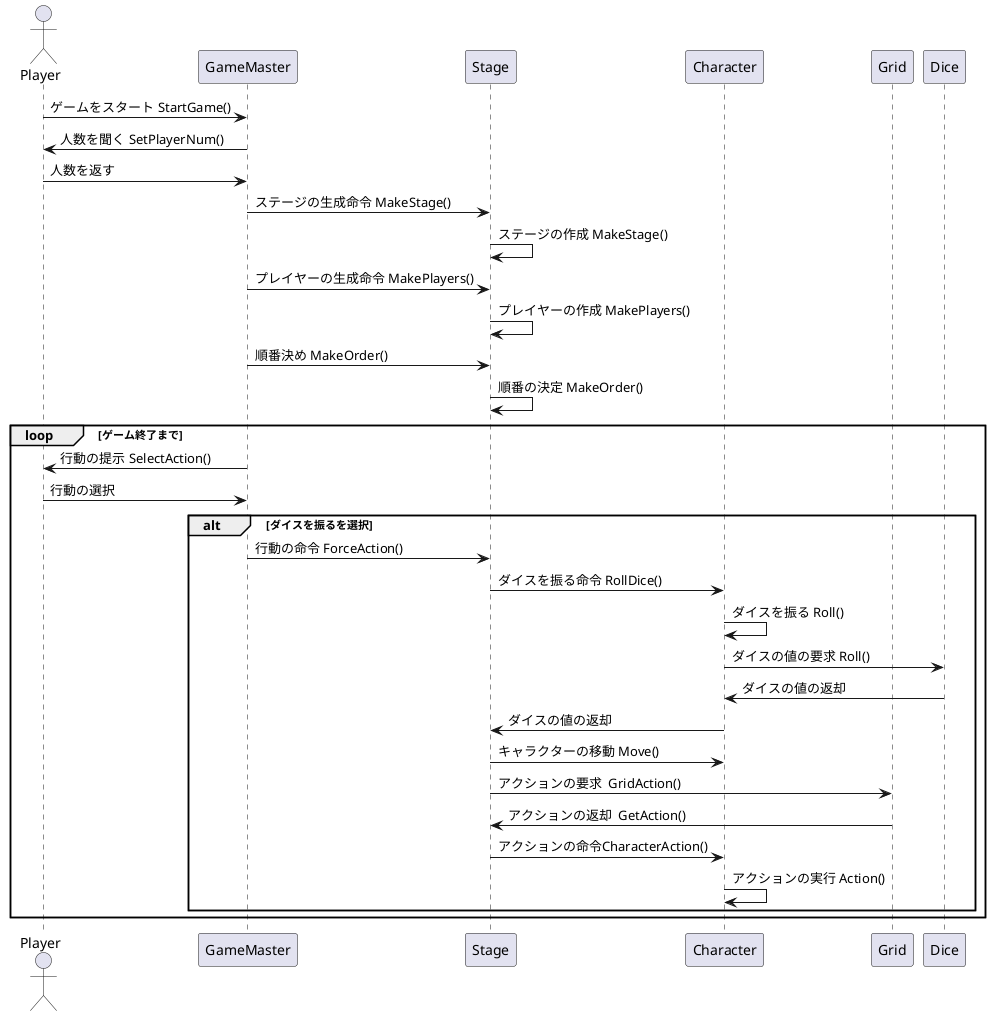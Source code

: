 ﻿@startuml
actor Player
participant GameMaster
participant Stage
participant Character
participant Grid
participant Dice

Player -> GameMaster : ゲームをスタート StartGame()
GameMaster -> Player : 人数を聞く SetPlayerNum()
Player -> GameMaster : 人数を返す
GameMaster -> Stage : ステージの生成命令 MakeStage()
Stage -> Stage : ステージの作成 MakeStage()
GameMaster -> Stage : プレイヤーの生成命令 MakePlayers()
Stage -> Stage : プレイヤーの作成 MakePlayers()
GameMaster -> Stage : 順番決め MakeOrder()
Stage -> Stage : 順番の決定 MakeOrder()
loop ゲーム終了まで
    GameMaster -> Player : 行動の提示 SelectAction()
    Player -> GameMaster : 行動の選択
    alt ダイスを振るを選択
        GameMaster -> Stage : 行動の命令 ForceAction() 
        Stage -> Character : ダイスを振る命令 RollDice()
        Character -> Character : ダイスを振る Roll()
        Character -> Dice : ダイスの値の要求 Roll()
        Dice -> Character : ダイスの値の返却
        Character -> Stage : ダイスの値の返却
        Stage -> Character : キャラクターの移動 Move()
        Stage -> Grid : アクションの要求  GridAction()
        Grid -> Stage : アクションの返却  GetAction()
        Stage -> Character : アクションの命令CharacterAction()
        Character -> Character : アクションの実行 Action()
    end
end





@enduml